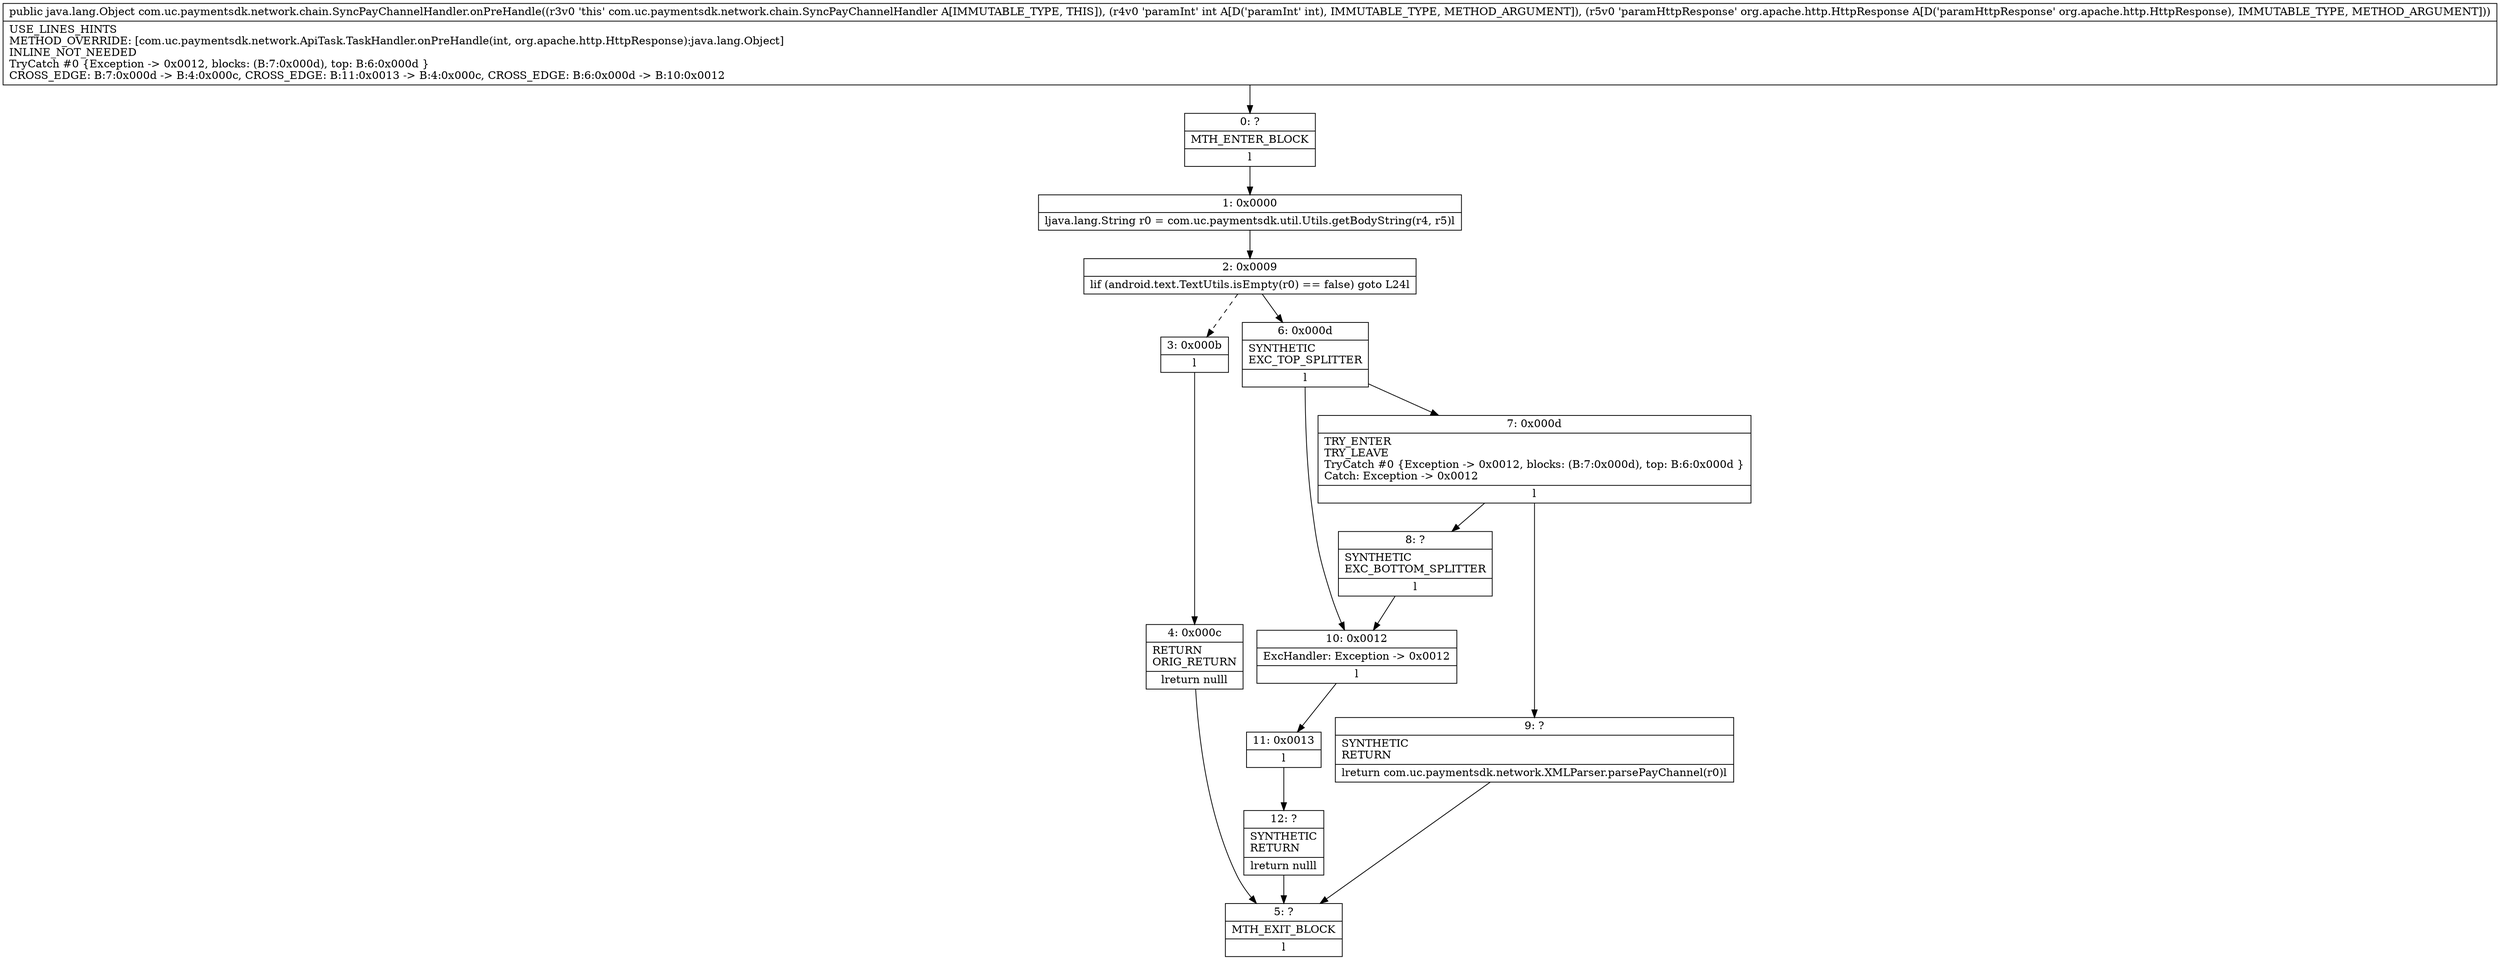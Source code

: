 digraph "CFG forcom.uc.paymentsdk.network.chain.SyncPayChannelHandler.onPreHandle(ILorg\/apache\/http\/HttpResponse;)Ljava\/lang\/Object;" {
Node_0 [shape=record,label="{0\:\ ?|MTH_ENTER_BLOCK\l|l}"];
Node_1 [shape=record,label="{1\:\ 0x0000|ljava.lang.String r0 = com.uc.paymentsdk.util.Utils.getBodyString(r4, r5)l}"];
Node_2 [shape=record,label="{2\:\ 0x0009|lif (android.text.TextUtils.isEmpty(r0) == false) goto L24l}"];
Node_3 [shape=record,label="{3\:\ 0x000b|l}"];
Node_4 [shape=record,label="{4\:\ 0x000c|RETURN\lORIG_RETURN\l|lreturn nulll}"];
Node_5 [shape=record,label="{5\:\ ?|MTH_EXIT_BLOCK\l|l}"];
Node_6 [shape=record,label="{6\:\ 0x000d|SYNTHETIC\lEXC_TOP_SPLITTER\l|l}"];
Node_7 [shape=record,label="{7\:\ 0x000d|TRY_ENTER\lTRY_LEAVE\lTryCatch #0 \{Exception \-\> 0x0012, blocks: (B:7:0x000d), top: B:6:0x000d \}\lCatch: Exception \-\> 0x0012\l|l}"];
Node_8 [shape=record,label="{8\:\ ?|SYNTHETIC\lEXC_BOTTOM_SPLITTER\l|l}"];
Node_9 [shape=record,label="{9\:\ ?|SYNTHETIC\lRETURN\l|lreturn com.uc.paymentsdk.network.XMLParser.parsePayChannel(r0)l}"];
Node_10 [shape=record,label="{10\:\ 0x0012|ExcHandler: Exception \-\> 0x0012\l|l}"];
Node_11 [shape=record,label="{11\:\ 0x0013|l}"];
Node_12 [shape=record,label="{12\:\ ?|SYNTHETIC\lRETURN\l|lreturn nulll}"];
MethodNode[shape=record,label="{public java.lang.Object com.uc.paymentsdk.network.chain.SyncPayChannelHandler.onPreHandle((r3v0 'this' com.uc.paymentsdk.network.chain.SyncPayChannelHandler A[IMMUTABLE_TYPE, THIS]), (r4v0 'paramInt' int A[D('paramInt' int), IMMUTABLE_TYPE, METHOD_ARGUMENT]), (r5v0 'paramHttpResponse' org.apache.http.HttpResponse A[D('paramHttpResponse' org.apache.http.HttpResponse), IMMUTABLE_TYPE, METHOD_ARGUMENT]))  | USE_LINES_HINTS\lMETHOD_OVERRIDE: [com.uc.paymentsdk.network.ApiTask.TaskHandler.onPreHandle(int, org.apache.http.HttpResponse):java.lang.Object]\lINLINE_NOT_NEEDED\lTryCatch #0 \{Exception \-\> 0x0012, blocks: (B:7:0x000d), top: B:6:0x000d \}\lCROSS_EDGE: B:7:0x000d \-\> B:4:0x000c, CROSS_EDGE: B:11:0x0013 \-\> B:4:0x000c, CROSS_EDGE: B:6:0x000d \-\> B:10:0x0012\l}"];
MethodNode -> Node_0;
Node_0 -> Node_1;
Node_1 -> Node_2;
Node_2 -> Node_3[style=dashed];
Node_2 -> Node_6;
Node_3 -> Node_4;
Node_4 -> Node_5;
Node_6 -> Node_7;
Node_6 -> Node_10;
Node_7 -> Node_8;
Node_7 -> Node_9;
Node_8 -> Node_10;
Node_9 -> Node_5;
Node_10 -> Node_11;
Node_11 -> Node_12;
Node_12 -> Node_5;
}

